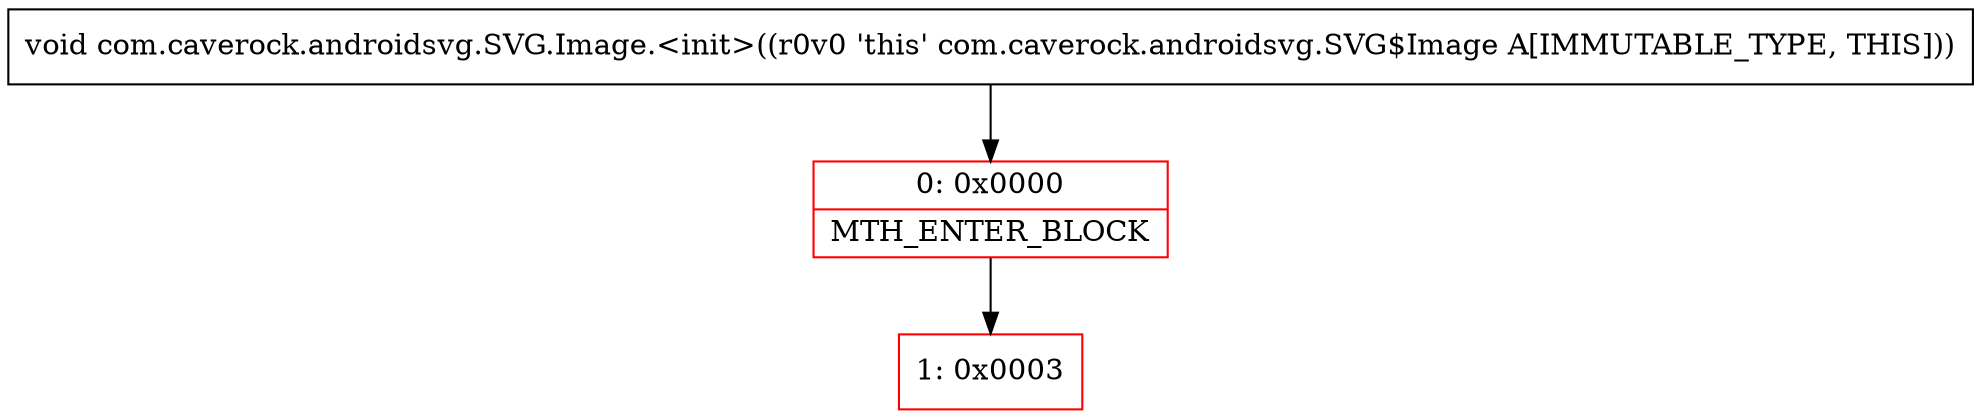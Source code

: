 digraph "CFG forcom.caverock.androidsvg.SVG.Image.\<init\>()V" {
subgraph cluster_Region_1705252590 {
label = "R(0)";
node [shape=record,color=blue];
}
Node_0 [shape=record,color=red,label="{0\:\ 0x0000|MTH_ENTER_BLOCK\l}"];
Node_1 [shape=record,color=red,label="{1\:\ 0x0003}"];
MethodNode[shape=record,label="{void com.caverock.androidsvg.SVG.Image.\<init\>((r0v0 'this' com.caverock.androidsvg.SVG$Image A[IMMUTABLE_TYPE, THIS])) }"];
MethodNode -> Node_0;
Node_0 -> Node_1;
}

